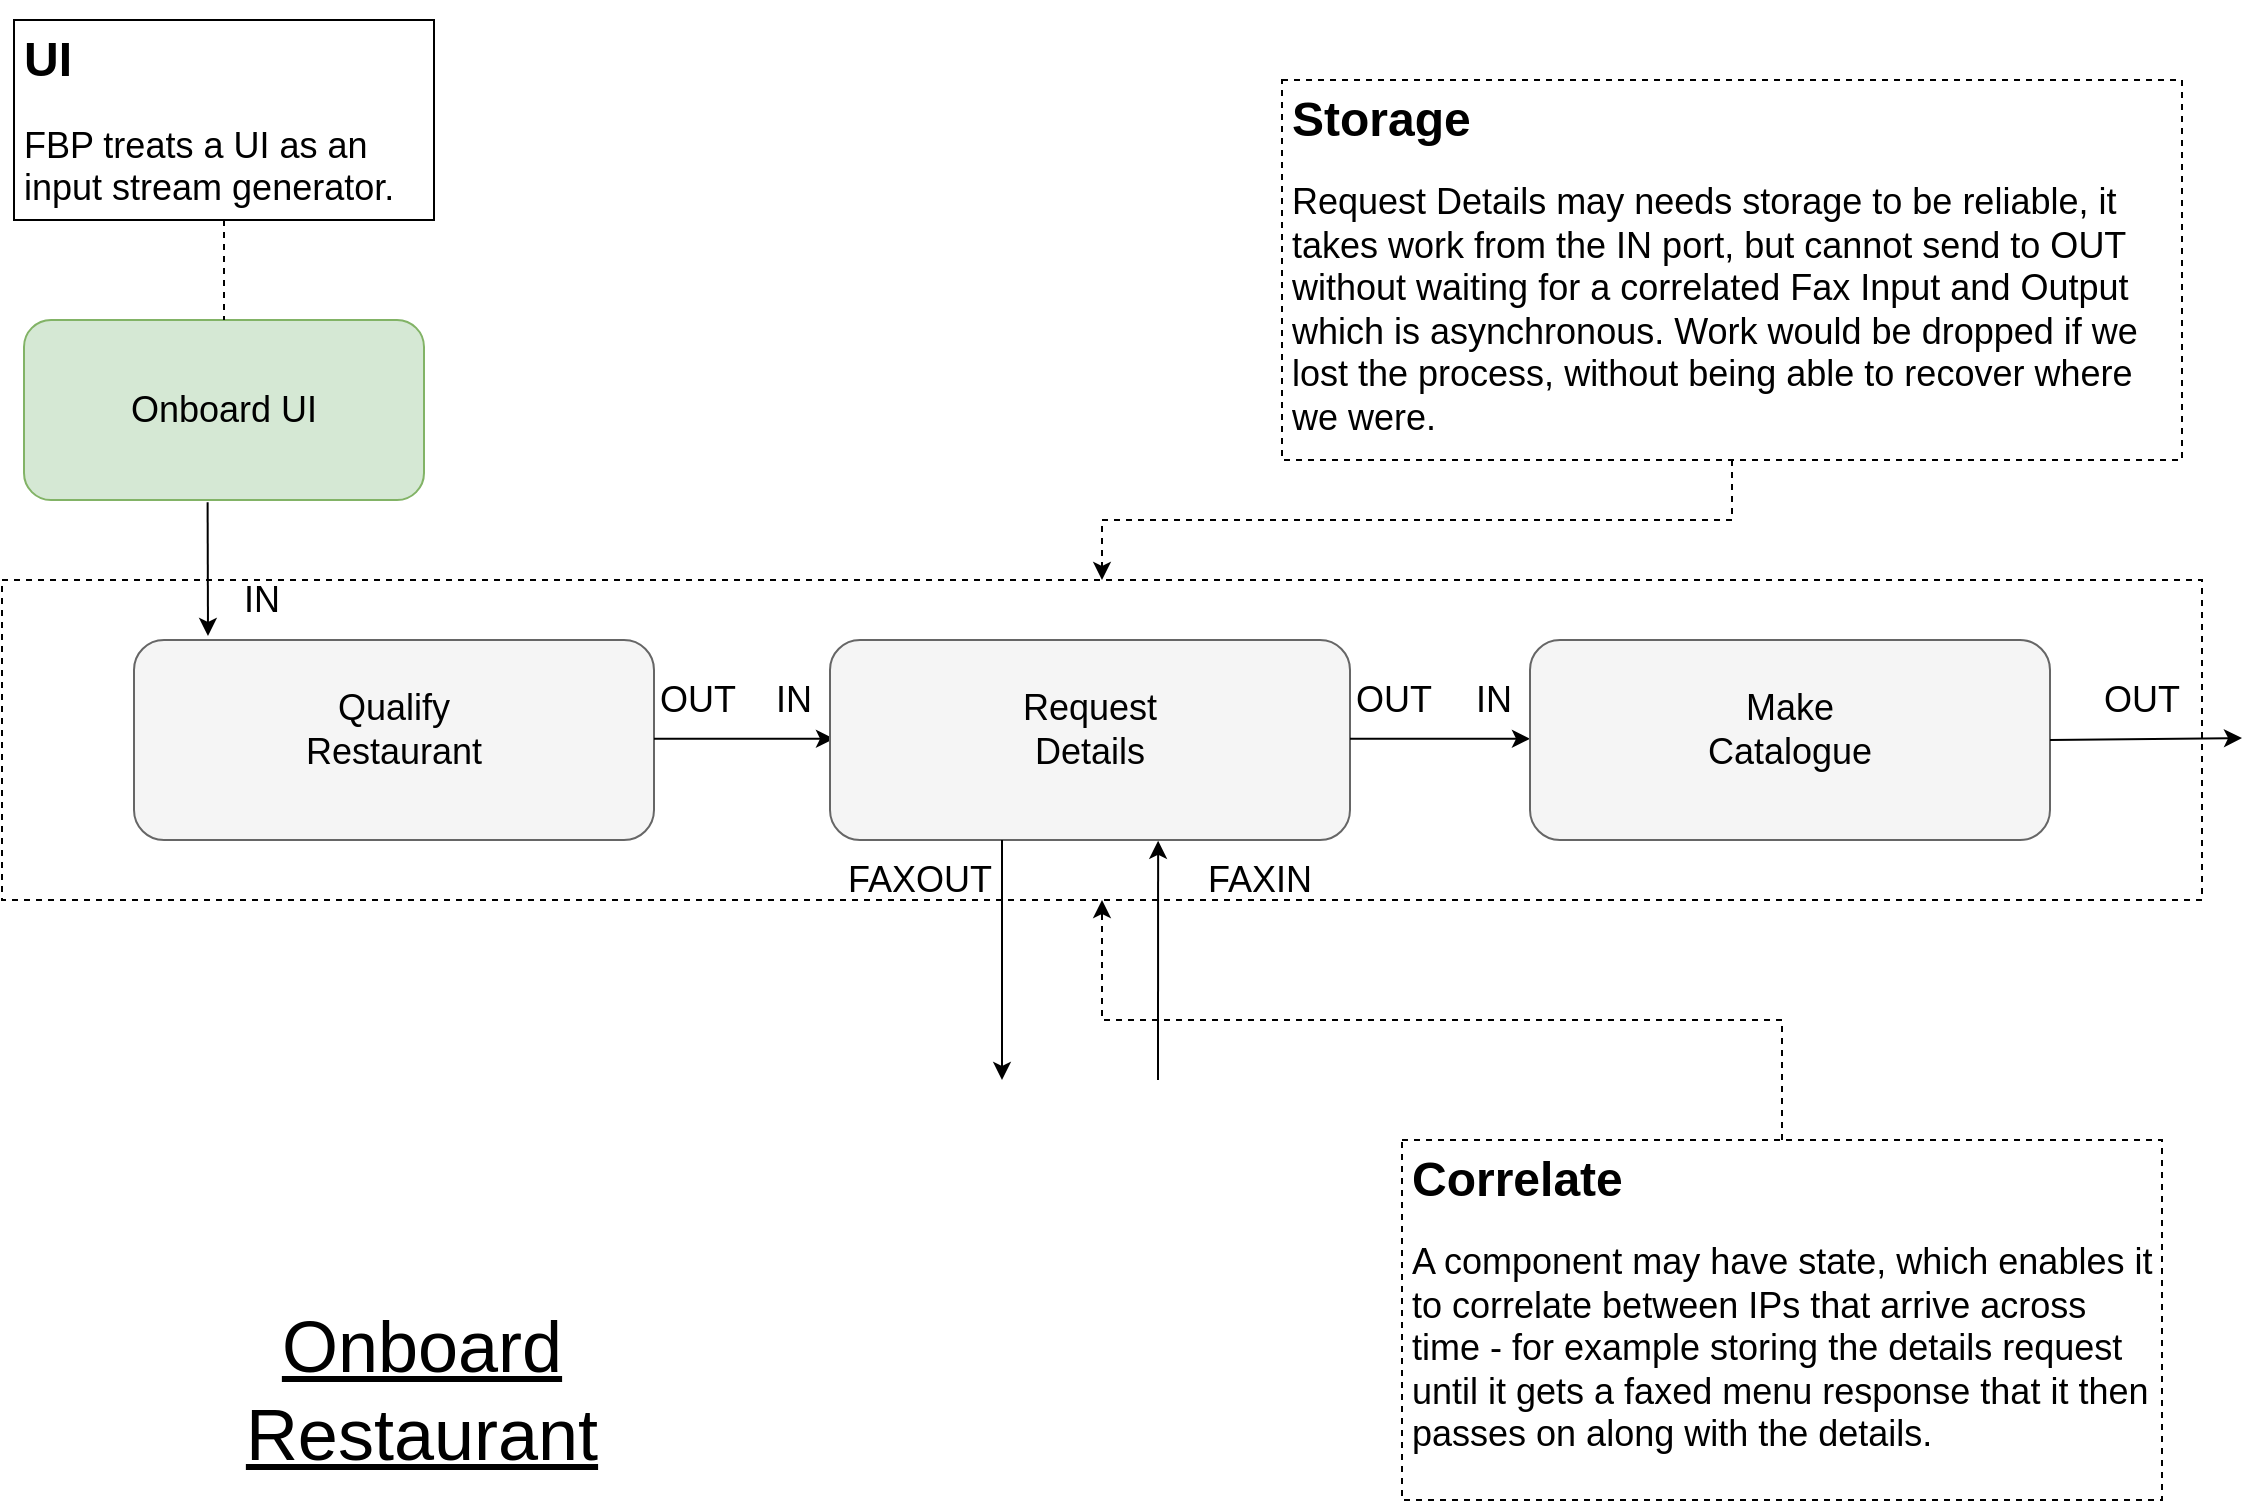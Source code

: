 <mxfile version="15.2.7" type="device"><diagram id="6KK0wqpsf6Oeu72TFNjb" name="Page-1"><mxGraphModel dx="1580" dy="1186" grid="1" gridSize="10" guides="1" tooltips="1" connect="1" arrows="1" fold="1" page="1" pageScale="1" pageWidth="1169" pageHeight="827" math="0" shadow="0"><root><mxCell id="0"/><mxCell id="1" parent="0"/><mxCell id="SSB6oFjLNntlPBqyZQ7--17" value="" style="rounded=0;whiteSpace=wrap;html=1;dashed=1;" parent="1" vertex="1"><mxGeometry x="40" y="310" width="1100" height="160" as="geometry"/></mxCell><mxCell id="SSB6oFjLNntlPBqyZQ7--1" value="" style="rounded=1;whiteSpace=wrap;html=1;fillColor=#f5f5f5;strokeColor=#666666;fontColor=#333333;" parent="1" vertex="1"><mxGeometry x="106" y="340" width="260" height="100" as="geometry"/></mxCell><mxCell id="SSB6oFjLNntlPBqyZQ7--2" value="" style="endArrow=classic;html=1;exitX=0.459;exitY=1.013;exitDx=0;exitDy=0;exitPerimeter=0;" parent="1" edge="1" source="C5q0b-WI9R0g7K9ogCdk-1"><mxGeometry width="50" height="50" relative="1" as="geometry"><mxPoint x="30" y="389" as="sourcePoint"/><mxPoint x="143" y="338" as="targetPoint"/></mxGeometry></mxCell><mxCell id="SSB6oFjLNntlPBqyZQ7--3" value="&lt;font style=&quot;font-size: 18px&quot;&gt;Qualify Restaurant&lt;/font&gt;" style="text;html=1;strokeColor=none;fillColor=none;align=center;verticalAlign=middle;whiteSpace=wrap;rounded=0;" parent="1" vertex="1"><mxGeometry x="181" y="360" width="110" height="50" as="geometry"/></mxCell><mxCell id="SSB6oFjLNntlPBqyZQ7--4" value="&lt;font style=&quot;font-size: 18px&quot;&gt;IN&lt;/font&gt;" style="text;html=1;strokeColor=none;fillColor=none;align=center;verticalAlign=middle;whiteSpace=wrap;rounded=0;" parent="1" vertex="1"><mxGeometry x="140" y="310" width="60" height="20" as="geometry"/></mxCell><mxCell id="SSB6oFjLNntlPBqyZQ7--5" value="" style="endArrow=classic;html=1;" parent="1" edge="1"><mxGeometry width="50" height="50" relative="1" as="geometry"><mxPoint x="366" y="389.41" as="sourcePoint"/><mxPoint x="456" y="389.41" as="targetPoint"/></mxGeometry></mxCell><mxCell id="SSB6oFjLNntlPBqyZQ7--6" value="&lt;font style=&quot;font-size: 18px&quot;&gt;OUT&lt;/font&gt;" style="text;html=1;strokeColor=none;fillColor=none;align=center;verticalAlign=middle;whiteSpace=wrap;rounded=0;" parent="1" vertex="1"><mxGeometry x="358" y="360" width="60" height="20" as="geometry"/></mxCell><mxCell id="SSB6oFjLNntlPBqyZQ7--7" value="" style="rounded=1;whiteSpace=wrap;html=1;fillColor=#f5f5f5;strokeColor=#666666;fontColor=#333333;" parent="1" vertex="1"><mxGeometry x="454" y="340" width="260" height="100" as="geometry"/></mxCell><mxCell id="SSB6oFjLNntlPBqyZQ7--8" value="&lt;font style=&quot;font-size: 18px&quot;&gt;Request Details&lt;/font&gt;" style="text;html=1;strokeColor=none;fillColor=none;align=center;verticalAlign=middle;whiteSpace=wrap;rounded=0;" parent="1" vertex="1"><mxGeometry x="529" y="360" width="110" height="50" as="geometry"/></mxCell><mxCell id="SSB6oFjLNntlPBqyZQ7--9" value="&lt;font style=&quot;font-size: 18px&quot;&gt;IN&lt;/font&gt;" style="text;html=1;strokeColor=none;fillColor=none;align=center;verticalAlign=middle;whiteSpace=wrap;rounded=0;" parent="1" vertex="1"><mxGeometry x="406" y="360" width="60" height="20" as="geometry"/></mxCell><mxCell id="SSB6oFjLNntlPBqyZQ7--10" value="" style="endArrow=classic;html=1;" parent="1" edge="1"><mxGeometry width="50" height="50" relative="1" as="geometry"><mxPoint x="714" y="389.41" as="sourcePoint"/><mxPoint x="804" y="389.41" as="targetPoint"/></mxGeometry></mxCell><mxCell id="SSB6oFjLNntlPBqyZQ7--11" value="&lt;font style=&quot;font-size: 18px&quot;&gt;OUT&lt;/font&gt;" style="text;html=1;strokeColor=none;fillColor=none;align=center;verticalAlign=middle;whiteSpace=wrap;rounded=0;" parent="1" vertex="1"><mxGeometry x="706" y="360" width="60" height="20" as="geometry"/></mxCell><mxCell id="SSB6oFjLNntlPBqyZQ7--12" value="" style="rounded=1;whiteSpace=wrap;html=1;fillColor=#f5f5f5;strokeColor=#666666;fontColor=#333333;" parent="1" vertex="1"><mxGeometry x="804" y="340" width="260" height="100" as="geometry"/></mxCell><mxCell id="SSB6oFjLNntlPBqyZQ7--13" value="&lt;font style=&quot;font-size: 18px&quot;&gt;Make Catalogue&lt;/font&gt;" style="text;html=1;strokeColor=none;fillColor=none;align=center;verticalAlign=middle;whiteSpace=wrap;rounded=0;" parent="1" vertex="1"><mxGeometry x="879" y="360" width="110" height="50" as="geometry"/></mxCell><mxCell id="SSB6oFjLNntlPBqyZQ7--14" value="&lt;font style=&quot;font-size: 18px&quot;&gt;IN&lt;/font&gt;" style="text;html=1;strokeColor=none;fillColor=none;align=center;verticalAlign=middle;whiteSpace=wrap;rounded=0;" parent="1" vertex="1"><mxGeometry x="756" y="360" width="60" height="20" as="geometry"/></mxCell><mxCell id="SSB6oFjLNntlPBqyZQ7--15" value="" style="endArrow=classic;html=1;exitX=1;exitY=0.5;exitDx=0;exitDy=0;" parent="1" source="SSB6oFjLNntlPBqyZQ7--12" edge="1"><mxGeometry width="50" height="50" relative="1" as="geometry"><mxPoint x="1088" y="389.41" as="sourcePoint"/><mxPoint x="1160" y="389" as="targetPoint"/></mxGeometry></mxCell><mxCell id="SSB6oFjLNntlPBqyZQ7--16" value="&lt;font style=&quot;font-size: 18px&quot;&gt;OUT&lt;/font&gt;" style="text;html=1;strokeColor=none;fillColor=none;align=center;verticalAlign=middle;whiteSpace=wrap;rounded=0;" parent="1" vertex="1"><mxGeometry x="1080" y="360" width="60" height="20" as="geometry"/></mxCell><mxCell id="SSB6oFjLNntlPBqyZQ7--19" value="&lt;span style=&quot;font-size: 36px&quot;&gt;&lt;u&gt;Onboard Restaurant&lt;/u&gt;&lt;/span&gt;" style="text;html=1;strokeColor=none;fillColor=none;align=center;verticalAlign=middle;whiteSpace=wrap;rounded=0;" parent="1" vertex="1"><mxGeometry x="100" y="690" width="300" height="50" as="geometry"/></mxCell><mxCell id="SSB6oFjLNntlPBqyZQ7--22" value="" style="endArrow=classic;html=1;" parent="1" edge="1"><mxGeometry width="50" height="50" relative="1" as="geometry"><mxPoint x="540" y="440" as="sourcePoint"/><mxPoint x="540" y="560" as="targetPoint"/></mxGeometry></mxCell><mxCell id="SSB6oFjLNntlPBqyZQ7--23" value="&lt;font style=&quot;font-size: 18px&quot;&gt;FAXOUT&lt;/font&gt;" style="text;html=1;strokeColor=none;fillColor=none;align=center;verticalAlign=middle;whiteSpace=wrap;rounded=0;" parent="1" vertex="1"><mxGeometry x="469" y="450" width="60" height="20" as="geometry"/></mxCell><mxCell id="SSB6oFjLNntlPBqyZQ7--24" value="" style="endArrow=classic;html=1;entryX=0.631;entryY=1.004;entryDx=0;entryDy=0;entryPerimeter=0;" parent="1" target="SSB6oFjLNntlPBqyZQ7--7" edge="1"><mxGeometry width="50" height="50" relative="1" as="geometry"><mxPoint x="618" y="560" as="sourcePoint"/><mxPoint x="550" y="570.0" as="targetPoint"/></mxGeometry></mxCell><mxCell id="SSB6oFjLNntlPBqyZQ7--25" value="&lt;font style=&quot;font-size: 18px&quot;&gt;FAXIN&lt;/font&gt;" style="text;html=1;strokeColor=none;fillColor=none;align=center;verticalAlign=middle;whiteSpace=wrap;rounded=0;" parent="1" vertex="1"><mxGeometry x="639" y="450" width="60" height="20" as="geometry"/></mxCell><mxCell id="SSB6oFjLNntlPBqyZQ7--27" style="edgeStyle=orthogonalEdgeStyle;rounded=0;orthogonalLoop=1;jettySize=auto;html=1;dashed=1;" parent="1" source="SSB6oFjLNntlPBqyZQ7--26" target="SSB6oFjLNntlPBqyZQ7--17" edge="1"><mxGeometry relative="1" as="geometry"/></mxCell><mxCell id="SSB6oFjLNntlPBqyZQ7--26" value="&lt;h1&gt;Correlate&lt;/h1&gt;&lt;p&gt;&lt;font style=&quot;font-size: 18px&quot;&gt;A component may have state, which enables it to correlate between IPs that arrive across time - for example storing the details request until it gets a faxed menu response that it then passes on along with the details.&lt;/font&gt;&lt;/p&gt;" style="text;html=1;strokeColor=default;fillColor=none;spacing=5;spacingTop=-20;whiteSpace=wrap;overflow=hidden;rounded=0;dashed=1;" parent="1" vertex="1"><mxGeometry x="740" y="590" width="380" height="180" as="geometry"/></mxCell><mxCell id="SSB6oFjLNntlPBqyZQ7--29" style="edgeStyle=orthogonalEdgeStyle;rounded=0;orthogonalLoop=1;jettySize=auto;html=1;dashed=1;" parent="1" source="SSB6oFjLNntlPBqyZQ7--28" target="SSB6oFjLNntlPBqyZQ7--17" edge="1"><mxGeometry relative="1" as="geometry"/></mxCell><mxCell id="SSB6oFjLNntlPBqyZQ7--28" value="&lt;h1&gt;Storage&lt;/h1&gt;&lt;p&gt;&lt;span style=&quot;font-size: 18px&quot;&gt;Request Details may needs storage to be reliable, it takes work from the IN port, but cannot send to OUT without waiting for a correlated Fax Input and Output which is asynchronous. Work would be dropped if we lost the process, without being able to recover where we were.&lt;/span&gt;&lt;/p&gt;" style="text;html=1;strokeColor=default;fillColor=none;spacing=5;spacingTop=-20;whiteSpace=wrap;overflow=hidden;rounded=0;dashed=1;" parent="1" vertex="1"><mxGeometry x="680" y="60" width="450" height="190" as="geometry"/></mxCell><mxCell id="C5q0b-WI9R0g7K9ogCdk-1" value="&lt;span style=&quot;font-size: 18px&quot;&gt;Onboard UI&lt;/span&gt;" style="rounded=1;whiteSpace=wrap;html=1;fillColor=#d5e8d4;strokeColor=#82b366;" vertex="1" parent="1"><mxGeometry x="51" y="180" width="200" height="90" as="geometry"/></mxCell><mxCell id="C5q0b-WI9R0g7K9ogCdk-2" value="" style="edgeStyle=orthogonalEdgeStyle;rounded=0;orthogonalLoop=1;jettySize=auto;html=1;endArrow=none;endFill=0;dashed=1;" edge="1" parent="1" source="C5q0b-WI9R0g7K9ogCdk-3" target="C5q0b-WI9R0g7K9ogCdk-1"><mxGeometry relative="1" as="geometry"/></mxCell><mxCell id="C5q0b-WI9R0g7K9ogCdk-3" value="&lt;h1&gt;UI&lt;/h1&gt;&lt;p style=&quot;font-size: 18px&quot;&gt;FBP treats a UI as an input stream generator.&lt;/p&gt;" style="text;html=1;strokeColor=default;fillColor=default;spacing=5;spacingTop=-20;whiteSpace=wrap;overflow=hidden;rounded=0;" vertex="1" parent="1"><mxGeometry x="46" y="30" width="210" height="100" as="geometry"/></mxCell></root></mxGraphModel></diagram></mxfile>